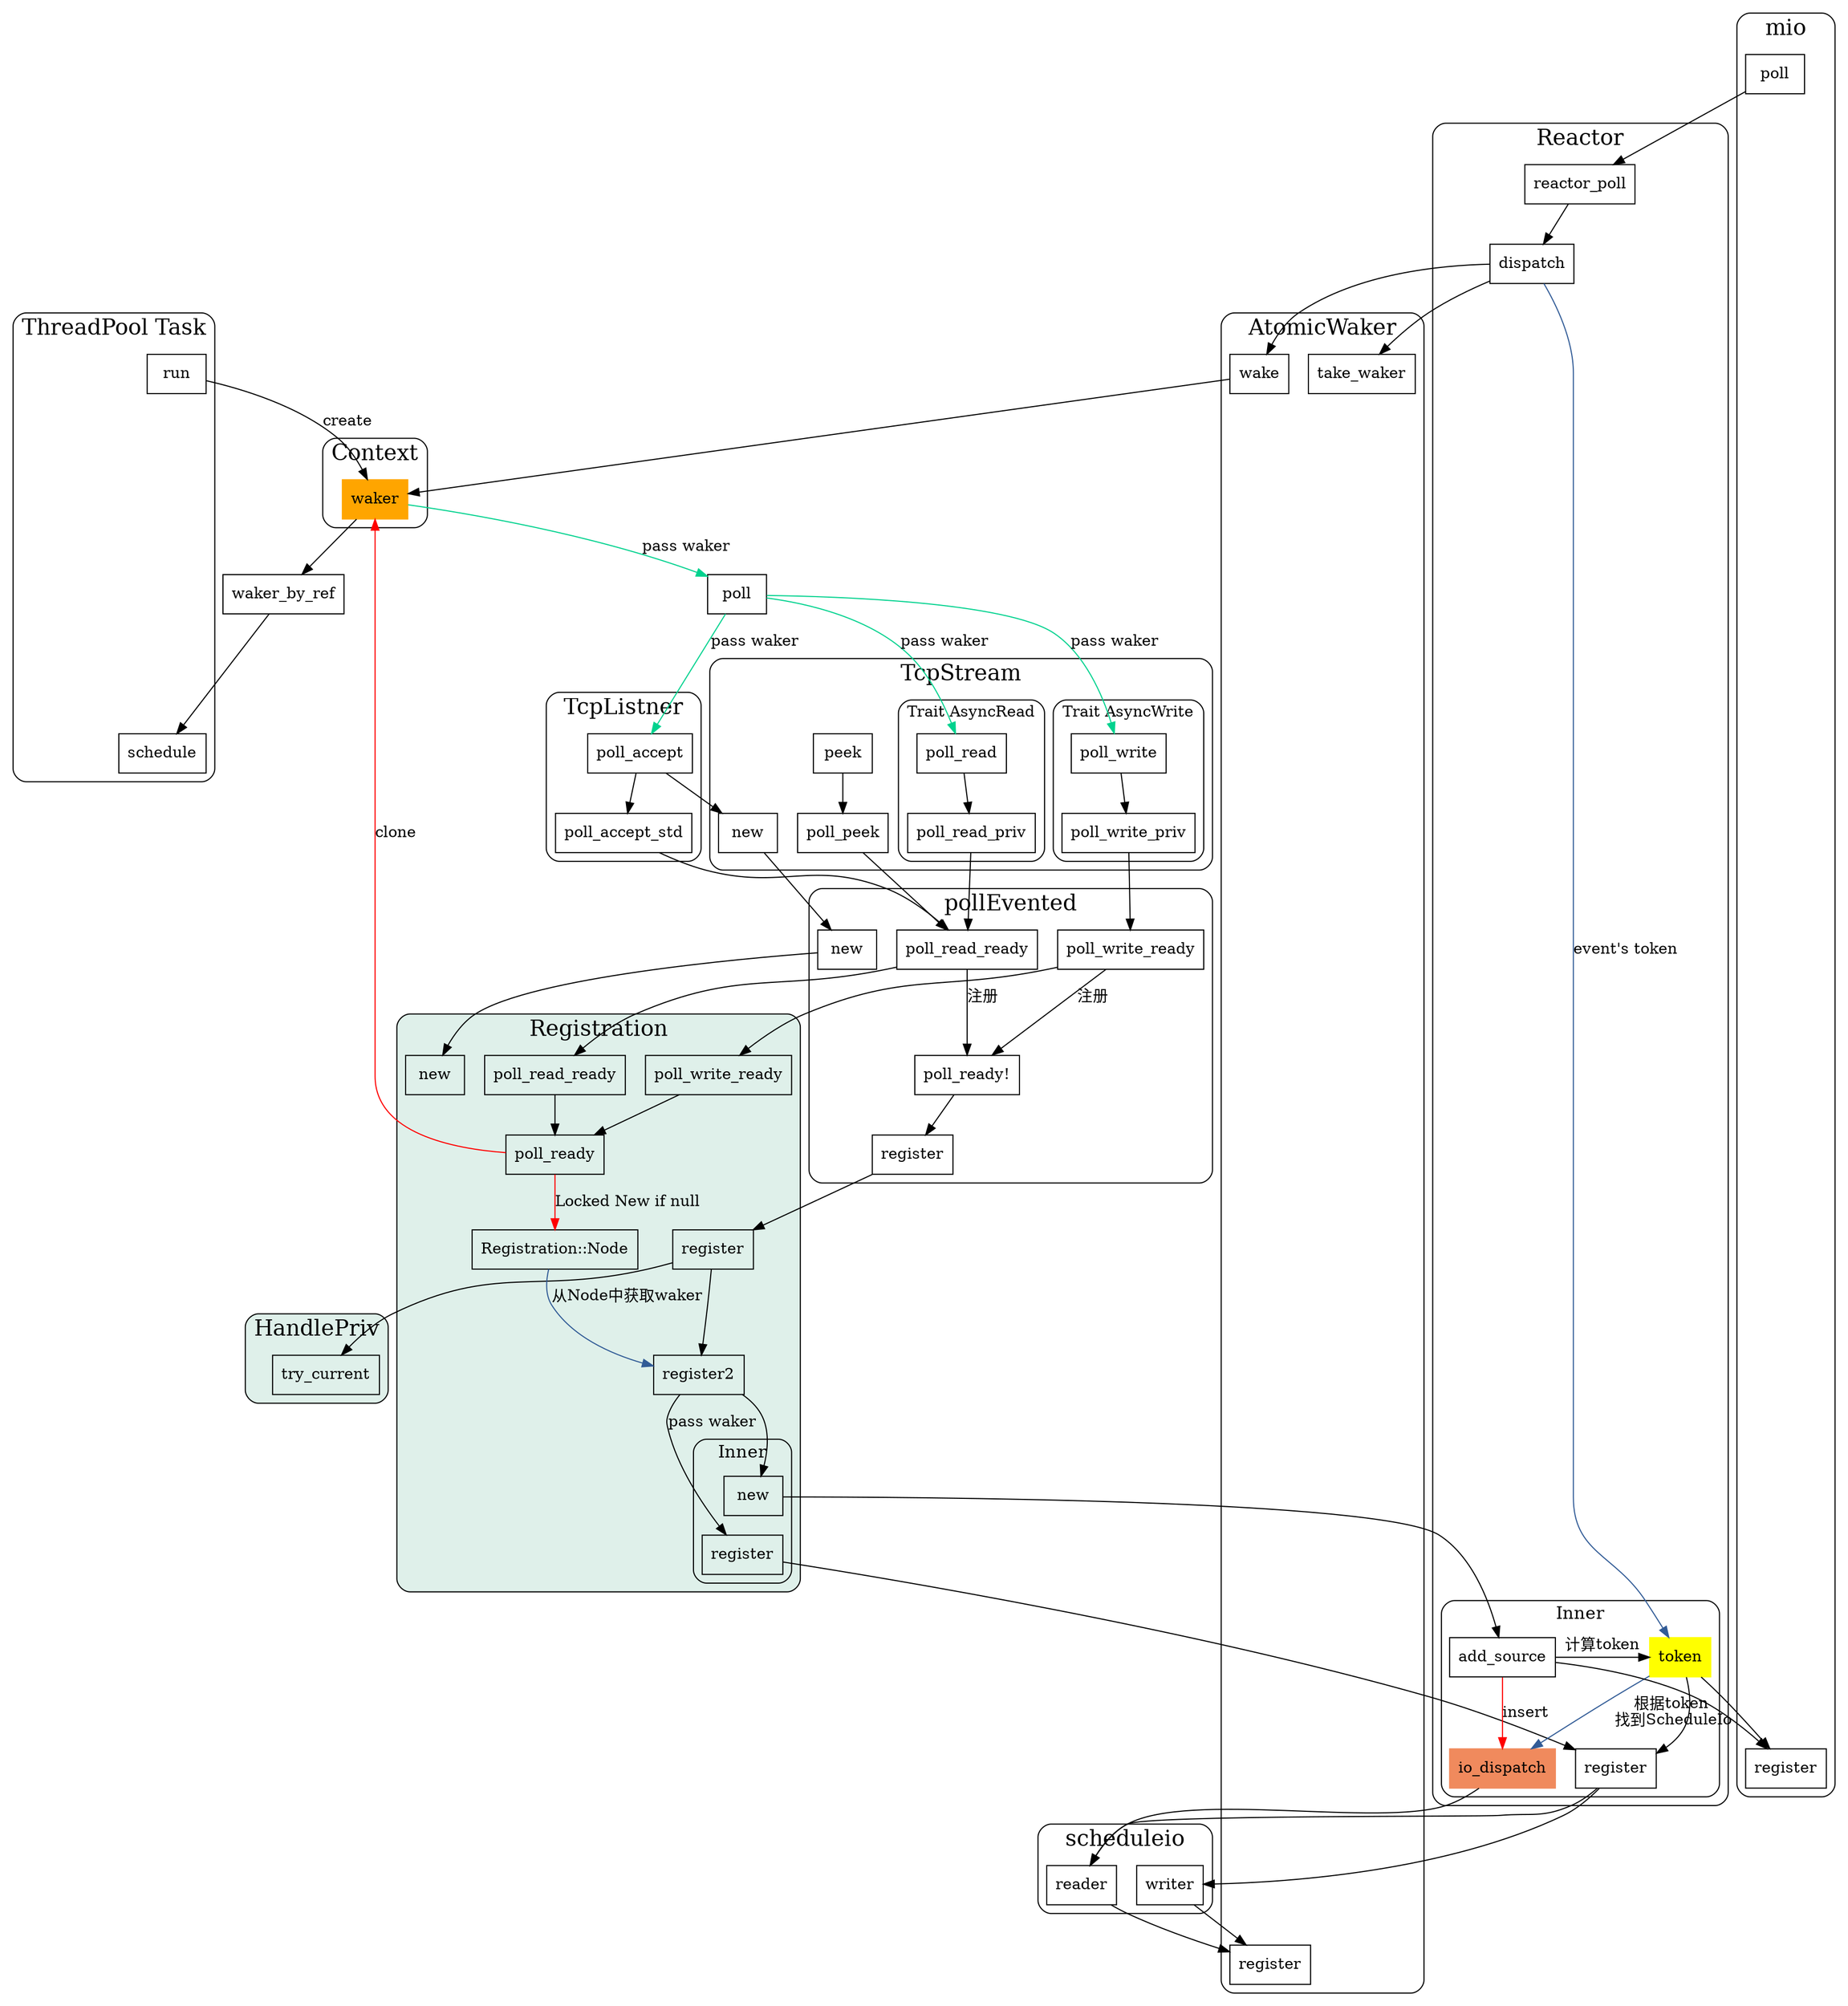 //
// task-event-detail.dot
//
// Created on 28-09-2019 by xieyu
//
digraph task_event_detail {
  node[shape=box];
  newrank=true

  subgraph cluster_Task {
    graph[label="ThreadPool Task";fontsize=20;style=rounded]
    task_run[label="run"];
    task_schedule[label="schedule"];
  }

  subgraph cluster_context {
    graph[label="Context";fontsize=20;style=rounded]
    cx_waker[label="waker";color="orange";style=filled]
  }
  task_run -> cx_waker[label="create"];

  cx_waker -> poll -> {poll_accept, poll_read, poll_write}[label="pass waker";color="#01d28e"];
  cx_waker -> waker_by_ref -> task_schedule;

  subgraph cluster_TcpListner{
    graph[label="TcpListner";fontsize=20;style=rounded]
    poll_accept -> poll_accept_std;
  }

  subgraph cluster_TcpStream{
    graph[label="TcpStream";fontsize=20;style=rounded]
    TcpStream_new[label="new"];
    peek -> poll_peek;
    subgraph cluster_asyncRead {
      graph[label="Trait AsyncRead";fontsize=14;style=rounded]
      poll_read -> poll_read_priv;
    }

    subgraph cluster_asyncWrite {
      graph[label="Trait AsyncWrite";fontsize=14;style=rounded]
      poll_write -> poll_write_priv;
    }
  }

  subgraph cluster_PollEvented{
    graph[label="pollEvented";fontsize=20;style=rounded]
    PollEvented_new[label="new"];
    poll_read_ready;
    poll_write_ready;
    poll_ready[label="poll_ready!"];
    {poll_read_ready, poll_write_ready} -> poll_ready[label="注册"];
    poll_ready -> register;
  }

  subgraph cluster_HandlePriv {
    graph[label="HandlePriv";fontsize=20;style=rounded;bgcolor="#dff0ea"]
      HandlePriv_try_current[label="try_current"];
  }

  subgraph cluster_Registration{
    graph[label="Registration";fontsize=20;style=rounded;bgcolor="#dff0ea"]
    Registration_new[label="new"];
    Registration_poll_read_ready[label="poll_read_ready"];
    Registration_poll_write_ready[label="poll_write_ready"];
    Registration_register[label="register"];
    Registration_register2[label="register2"];
    Registration_poll_ready[label="poll_ready"];
    Registration_Node[label="Registration::Node"];

    Registration_register -> Registration_register2;
    Registration_register -> HandlePriv_try_current;
    {Registration_poll_write_ready, Registration_poll_read_ready} -> Registration_poll_ready;
    Registration_poll_ready -> Registration_Node[label="Locked New if null";color="red"];
    Registration_poll_ready -> cx_waker[label="clone";color=red;];

    subgraph cluster_inner {
      graph[label="Inner";fontsize=16;style=rounded]
      Registration_inner_new[label="new"];
      Registration_inner_register[label="register"];
    }
    Registration_Node -> Registration_register2[label="从Node中获取waker";color="#315b96"];
    Registration_register2 -> Registration_inner_new;
    Registration_register2 -> Registration_inner_register[label="pass waker"];
  }

  subgraph cluster_mio {
    graph[label="mio";fontsize=20;style=rounded]
    mio_poll[label="poll"];
    mio_register[label="register"];
  }

  subgraph cluster_Reactor{
    graph[label="Reactor";fontsize=20;style=rounded]
      subgraph cluster_Reactor_Inner{
        rankdir=LR;
        token[color=yellow;style=filled]
        graph[label="Inner";fontsize=16;style=rounded]
        reactor_inner_register[label="register"];
        io_dispatch[label="io_dispatch";style=filled;color="#f08a5d"];

        add_source -> io_dispatch[label="insert";color=red];
        add_source -> token[label="计算token"];
        {add_source, token} -> mio_register;
        token -> reactor_inner_register;
        {rank=same; add_source, token; };
      }
      reactor_poll -> dispatch;
      dispatch -> token[label="event's token";color="#315b96";];
      token -> io_dispatch[label="根据token \n找到ScheduleIo";color="#315b96"];
  }


  subgraph cluster_scheduleio{
    graph[label="scheduleio";fontsize=20;style=rounded]
    reader;
    writer;
  }

  subgraph cluster_AtomicWaker {
    graph[label="AtomicWaker";fontsize=20;style=rounded]
    AtomicWaker_register[label="register"];
    AtomicWaker_wake[label="wake"];
    AtomicWaker_take_waker[label="take_waker"];
    AtomicWaker_wake -> cx_waker;
  }



  {poll_accept_std, poll_peek, poll_read_priv} -> poll_read_ready ->Registration_poll_read_ready;
  poll_write_priv -> poll_write_ready -> Registration_poll_write_ready;
  poll_accept -> TcpStream_new;
  {TcpStream_new} -> PollEvented_new -> Registration_new;
  register -> Registration_register;
  Registration_inner_new -> add_source;
  Registration_inner_register -> reactor_inner_register->{reader, writer}->AtomicWaker_register;
  mio_poll -> reactor_poll;
  io_dispatch -> reader[ltail=cluster_scheduleio];
  dispatch -> AtomicWaker_wake;
  dispatch -> AtomicWaker_take_waker;
}
